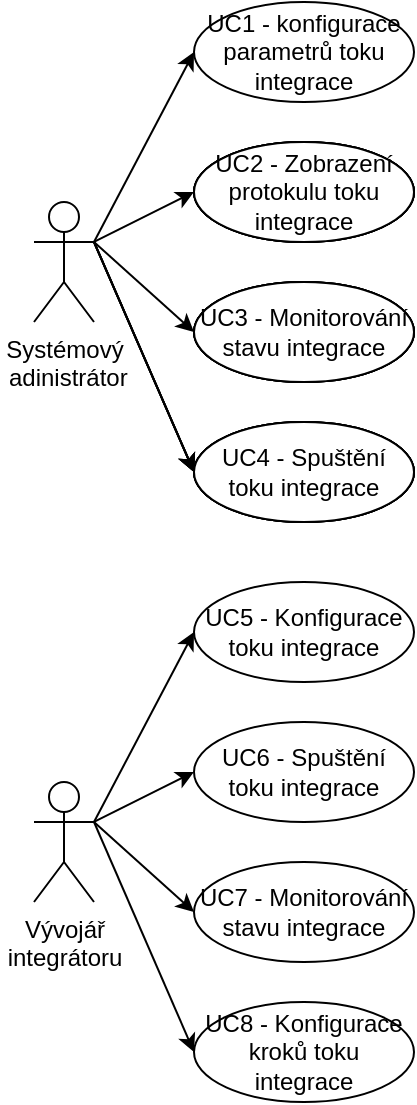 <mxfile>
    <diagram id="e7xVqOC1KCcRABVVr7Te" name="Page-1">
        <mxGraphModel dx="746" dy="571" grid="1" gridSize="10" guides="1" tooltips="1" connect="1" arrows="1" fold="1" page="1" pageScale="1" pageWidth="827" pageHeight="1169" background="#ffffff" math="0" shadow="0">
            <root>
                <mxCell id="0"/>
                <mxCell id="1" parent="0"/>
                <mxCell id="34" style="edgeStyle=none;html=1;exitX=1;exitY=0.333;exitDx=0;exitDy=0;exitPerimeter=0;entryX=0;entryY=0.5;entryDx=0;entryDy=0;" edge="1" parent="1" source="38" target="42">
                    <mxGeometry relative="1" as="geometry"/>
                </mxCell>
                <mxCell id="35" style="edgeStyle=none;html=1;exitX=1;exitY=0.333;exitDx=0;exitDy=0;exitPerimeter=0;entryX=0;entryY=0.5;entryDx=0;entryDy=0;" edge="1" parent="1" source="38" target="43">
                    <mxGeometry relative="1" as="geometry"/>
                </mxCell>
                <mxCell id="36" style="edgeStyle=none;html=1;exitX=1;exitY=0.333;exitDx=0;exitDy=0;exitPerimeter=0;entryX=0;entryY=0.5;entryDx=0;entryDy=0;" edge="1" parent="1" source="38" target="44">
                    <mxGeometry relative="1" as="geometry"/>
                </mxCell>
                <mxCell id="37" style="edgeStyle=none;html=1;exitX=1;exitY=0.333;exitDx=0;exitDy=0;exitPerimeter=0;entryX=0;entryY=0.5;entryDx=0;entryDy=0;" edge="1" parent="1" source="38" target="45">
                    <mxGeometry relative="1" as="geometry"/>
                </mxCell>
                <mxCell id="38" value="Systémový&lt;br&gt;&amp;nbsp;adinistrátor" style="shape=umlActor;verticalLabelPosition=bottom;verticalAlign=top;html=1;outlineConnect=0;" vertex="1" parent="1">
                    <mxGeometry x="150" y="160" width="30" height="60" as="geometry"/>
                </mxCell>
                <mxCell id="39" style="edgeStyle=none;html=1;exitX=1;exitY=0.333;exitDx=0;exitDy=0;exitPerimeter=0;entryX=0;entryY=0.5;entryDx=0;entryDy=0;" edge="1" parent="1" source="41" target="60">
                    <mxGeometry relative="1" as="geometry"/>
                </mxCell>
                <mxCell id="40" style="edgeStyle=none;html=1;exitX=1;exitY=0.333;exitDx=0;exitDy=0;exitPerimeter=0;entryX=0;entryY=0.5;entryDx=0;entryDy=0;" edge="1" parent="1" source="41" target="61">
                    <mxGeometry relative="1" as="geometry"/>
                </mxCell>
                <mxCell id="41" value="Vývojář&lt;br&gt;integrátoru&lt;br&gt;" style="shape=umlActor;verticalLabelPosition=bottom;verticalAlign=top;html=1;outlineConnect=0;" vertex="1" parent="1">
                    <mxGeometry x="150" y="450" width="30" height="60" as="geometry"/>
                </mxCell>
                <mxCell id="42" value="UC1 - konfigurace parametrů toku integrace" style="ellipse;whiteSpace=wrap;html=1;" vertex="1" parent="1">
                    <mxGeometry x="230" y="60" width="110" height="50" as="geometry"/>
                </mxCell>
                <mxCell id="43" value="" style="ellipse;whiteSpace=wrap;html=1;" vertex="1" parent="1">
                    <mxGeometry x="230" y="130" width="110" height="50" as="geometry"/>
                </mxCell>
                <mxCell id="44" value="" style="ellipse;whiteSpace=wrap;html=1;" vertex="1" parent="1">
                    <mxGeometry x="230" y="200" width="110" height="50" as="geometry"/>
                </mxCell>
                <mxCell id="45" value="" style="ellipse;whiteSpace=wrap;html=1;" vertex="1" parent="1">
                    <mxGeometry x="230" y="270" width="110" height="50" as="geometry"/>
                </mxCell>
                <mxCell id="46" value="" style="ellipse;whiteSpace=wrap;html=1;" vertex="1" parent="1">
                    <mxGeometry x="230" y="130" width="110" height="50" as="geometry"/>
                </mxCell>
                <mxCell id="47" value="" style="ellipse;whiteSpace=wrap;html=1;" vertex="1" parent="1">
                    <mxGeometry x="230" y="200" width="110" height="50" as="geometry"/>
                </mxCell>
                <mxCell id="48" value="" style="ellipse;whiteSpace=wrap;html=1;" vertex="1" parent="1">
                    <mxGeometry x="230" y="270" width="110" height="50" as="geometry"/>
                </mxCell>
                <mxCell id="49" style="edgeStyle=none;html=1;exitX=1;exitY=0.333;exitDx=0;exitDy=0;exitPerimeter=0;entryX=0;entryY=0.5;entryDx=0;entryDy=0;" edge="1" parent="1" target="48">
                    <mxGeometry relative="1" as="geometry">
                        <mxPoint x="180" y="180" as="sourcePoint"/>
                    </mxGeometry>
                </mxCell>
                <mxCell id="50" value="" style="ellipse;whiteSpace=wrap;html=1;" vertex="1" parent="1">
                    <mxGeometry x="230" y="130" width="110" height="50" as="geometry"/>
                </mxCell>
                <mxCell id="51" value="" style="ellipse;whiteSpace=wrap;html=1;" vertex="1" parent="1">
                    <mxGeometry x="230" y="200" width="110" height="50" as="geometry"/>
                </mxCell>
                <mxCell id="52" value="" style="ellipse;whiteSpace=wrap;html=1;" vertex="1" parent="1">
                    <mxGeometry x="230" y="270" width="110" height="50" as="geometry"/>
                </mxCell>
                <mxCell id="53" style="edgeStyle=none;html=1;exitX=1;exitY=0.333;exitDx=0;exitDy=0;exitPerimeter=0;entryX=0;entryY=0.5;entryDx=0;entryDy=0;" edge="1" parent="1" target="52">
                    <mxGeometry relative="1" as="geometry">
                        <mxPoint x="180" y="180" as="sourcePoint"/>
                    </mxGeometry>
                </mxCell>
                <mxCell id="54" value="UC2 - Zobrazení protokulu toku integrace" style="ellipse;whiteSpace=wrap;html=1;" vertex="1" parent="1">
                    <mxGeometry x="230" y="130" width="110" height="50" as="geometry"/>
                </mxCell>
                <mxCell id="55" value="UC3 - Monitorování stavu integrace" style="ellipse;whiteSpace=wrap;html=1;" vertex="1" parent="1">
                    <mxGeometry x="230" y="200" width="110" height="50" as="geometry"/>
                </mxCell>
                <mxCell id="56" value="UC4 - Spuštění toku integrace" style="ellipse;whiteSpace=wrap;html=1;" vertex="1" parent="1">
                    <mxGeometry x="230" y="270" width="110" height="50" as="geometry"/>
                </mxCell>
                <mxCell id="57" style="edgeStyle=none;html=1;exitX=1;exitY=0.333;exitDx=0;exitDy=0;exitPerimeter=0;entryX=0;entryY=0.5;entryDx=0;entryDy=0;" edge="1" parent="1" target="56">
                    <mxGeometry relative="1" as="geometry">
                        <mxPoint x="180" y="180" as="sourcePoint"/>
                    </mxGeometry>
                </mxCell>
                <mxCell id="58" style="edgeStyle=none;html=1;exitX=1;exitY=0.333;exitDx=0;exitDy=0;exitPerimeter=0;entryX=0;entryY=0.5;entryDx=0;entryDy=0;" edge="1" parent="1" target="59">
                    <mxGeometry relative="1" as="geometry">
                        <mxPoint x="180" y="470" as="sourcePoint"/>
                    </mxGeometry>
                </mxCell>
                <mxCell id="59" value="UC5 - Konfigurace toku integrace" style="ellipse;whiteSpace=wrap;html=1;" vertex="1" parent="1">
                    <mxGeometry x="230" y="350" width="110" height="50" as="geometry"/>
                </mxCell>
                <mxCell id="60" value="UC6 - Spuštění toku integrace" style="ellipse;whiteSpace=wrap;html=1;" vertex="1" parent="1">
                    <mxGeometry x="230" y="420" width="110" height="50" as="geometry"/>
                </mxCell>
                <mxCell id="61" value="UC7 - Monitorování stavu integrace" style="ellipse;whiteSpace=wrap;html=1;" vertex="1" parent="1">
                    <mxGeometry x="230" y="490" width="110" height="50" as="geometry"/>
                </mxCell>
                <mxCell id="62" value="UC8 - Konfigurace kroků toku integrace" style="ellipse;whiteSpace=wrap;html=1;" vertex="1" parent="1">
                    <mxGeometry x="230" y="560" width="110" height="50" as="geometry"/>
                </mxCell>
                <mxCell id="63" style="edgeStyle=none;html=1;exitX=1;exitY=0.333;exitDx=0;exitDy=0;exitPerimeter=0;entryX=0;entryY=0.5;entryDx=0;entryDy=0;" edge="1" parent="1" target="62">
                    <mxGeometry relative="1" as="geometry">
                        <mxPoint x="180" y="470" as="sourcePoint"/>
                    </mxGeometry>
                </mxCell>
            </root>
        </mxGraphModel>
    </diagram>
</mxfile>
